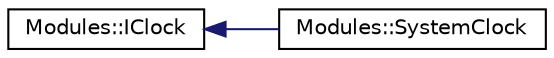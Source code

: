 digraph "Graphical Class Hierarchy"
{
 // INTERACTIVE_SVG=YES
  edge [fontname="Helvetica",fontsize="10",labelfontname="Helvetica",labelfontsize="10"];
  node [fontname="Helvetica",fontsize="10",shape=record];
  rankdir="LR";
  Node1 [label="Modules::IClock",height=0.2,width=0.4,color="black", fillcolor="white", style="filled",URL="$struct_modules_1_1_i_clock.html"];
  Node1 -> Node2 [dir="back",color="midnightblue",fontsize="10",style="solid",fontname="Helvetica"];
  Node2 [label="Modules::SystemClock",height=0.2,width=0.4,color="black", fillcolor="white", style="filled",URL="$class_modules_1_1_system_clock.html"];
}

